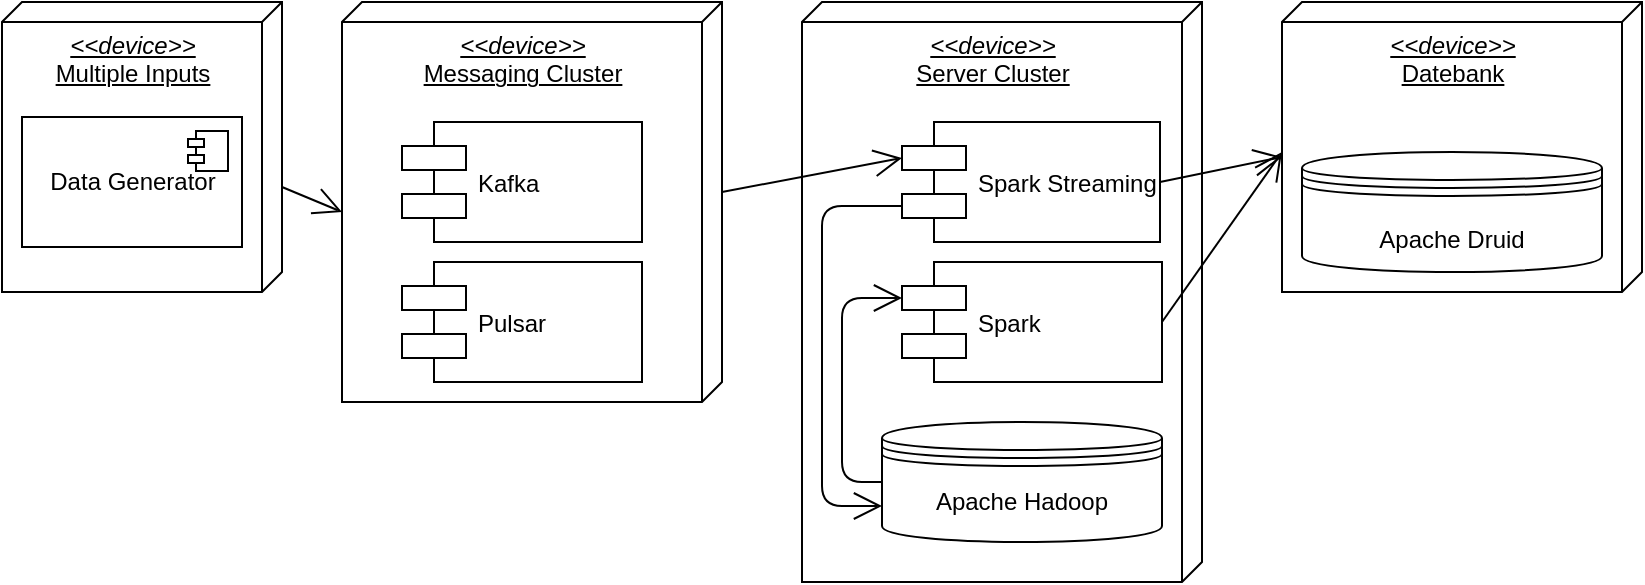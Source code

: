 <mxfile version="12.6.2" type="device"><diagram id="VnDNYjS9ag1pw-0KM1Bd" name="Page-1"><mxGraphModel dx="1102" dy="721" grid="1" gridSize="10" guides="1" tooltips="1" connect="1" arrows="1" fold="1" page="1" pageScale="1" pageWidth="827" pageHeight="1169" math="0" shadow="0"><root><mxCell id="0"/><mxCell id="1" parent="0"/><mxCell id="ZuJZ0XxcAVGB1lJ2ul3l-8" value="&lt;div align=&quot;center&quot;&gt;&lt;i&gt;&amp;lt;&amp;lt;device&amp;gt;&amp;gt;&lt;/i&gt;&lt;/div&gt;&lt;div align=&quot;center&quot;&gt;Messaging Cluster&lt;br&gt;&lt;/div&gt;" style="verticalAlign=top;align=center;spacingTop=8;spacingLeft=2;spacingRight=12;shape=cube;size=10;direction=south;fontStyle=4;html=1;" vertex="1" parent="1"><mxGeometry x="170" y="95" width="190" height="200" as="geometry"/></mxCell><mxCell id="ZuJZ0XxcAVGB1lJ2ul3l-9" value="Kafka" style="shape=component;align=left;spacingLeft=36;" vertex="1" parent="1"><mxGeometry x="200" y="155" width="120" height="60" as="geometry"/></mxCell><mxCell id="ZuJZ0XxcAVGB1lJ2ul3l-10" value="Pulsar" style="shape=component;align=left;spacingLeft=36;" vertex="1" parent="1"><mxGeometry x="200" y="225" width="120" height="60" as="geometry"/></mxCell><mxCell id="ZuJZ0XxcAVGB1lJ2ul3l-13" value="&lt;div align=&quot;center&quot;&gt;&lt;i&gt;&amp;lt;&amp;lt;device&amp;gt;&amp;gt;&lt;/i&gt;&lt;/div&gt;&lt;div align=&quot;center&quot;&gt;Server Cluster&lt;br&gt;&lt;/div&gt;" style="verticalAlign=top;align=center;spacingTop=8;spacingLeft=2;spacingRight=12;shape=cube;size=10;direction=south;fontStyle=4;html=1;" vertex="1" parent="1"><mxGeometry x="400" y="95" width="200" height="290" as="geometry"/></mxCell><mxCell id="ZuJZ0XxcAVGB1lJ2ul3l-15" value="Apache Hadoop" style="shape=datastore;whiteSpace=wrap;html=1;" vertex="1" parent="1"><mxGeometry x="440" y="305" width="140" height="60" as="geometry"/></mxCell><mxCell id="ZuJZ0XxcAVGB1lJ2ul3l-24" value="Spark" style="shape=component;align=left;spacingLeft=36;" vertex="1" parent="1"><mxGeometry x="450" y="225" width="130" height="60" as="geometry"/></mxCell><mxCell id="ZuJZ0XxcAVGB1lJ2ul3l-26" value="Spark Streaming" style="shape=component;align=left;spacingLeft=36;" vertex="1" parent="1"><mxGeometry x="450" y="155" width="129" height="60" as="geometry"/></mxCell><mxCell id="ZuJZ0XxcAVGB1lJ2ul3l-27" value="" style="endArrow=open;endFill=1;endSize=12;html=1;entryX=0;entryY=0.3;entryDx=0;entryDy=0;exitX=0;exitY=0;exitDx=95;exitDy=0;exitPerimeter=0;" edge="1" parent="1" source="ZuJZ0XxcAVGB1lJ2ul3l-8" target="ZuJZ0XxcAVGB1lJ2ul3l-26"><mxGeometry width="160" relative="1" as="geometry"><mxPoint x="310" y="170" as="sourcePoint"/><mxPoint x="280" y="390" as="targetPoint"/></mxGeometry></mxCell><mxCell id="ZuJZ0XxcAVGB1lJ2ul3l-28" value="" style="endArrow=open;endFill=1;endSize=12;html=1;exitX=0;exitY=0.7;exitDx=0;exitDy=0;entryX=0;entryY=0.7;entryDx=0;entryDy=0;" edge="1" parent="1" source="ZuJZ0XxcAVGB1lJ2ul3l-26" target="ZuJZ0XxcAVGB1lJ2ul3l-15"><mxGeometry width="160" relative="1" as="geometry"><mxPoint x="280" y="335" as="sourcePoint"/><mxPoint x="440" y="335" as="targetPoint"/><Array as="points"><mxPoint x="410" y="197"/><mxPoint x="410" y="347"/></Array></mxGeometry></mxCell><mxCell id="ZuJZ0XxcAVGB1lJ2ul3l-30" value="" style="endArrow=open;endFill=1;endSize=12;html=1;exitX=0;exitY=0.5;exitDx=0;exitDy=0;entryX=0;entryY=0.3;entryDx=0;entryDy=0;" edge="1" parent="1" source="ZuJZ0XxcAVGB1lJ2ul3l-15" target="ZuJZ0XxcAVGB1lJ2ul3l-24"><mxGeometry width="160" relative="1" as="geometry"><mxPoint x="120" y="410" as="sourcePoint"/><mxPoint x="280" y="410" as="targetPoint"/><Array as="points"><mxPoint x="420" y="335"/><mxPoint x="420" y="243"/></Array></mxGeometry></mxCell><mxCell id="ZuJZ0XxcAVGB1lJ2ul3l-31" value="&lt;div align=&quot;center&quot;&gt;&lt;i&gt;&amp;lt;&amp;lt;device&amp;gt;&amp;gt;&lt;/i&gt;&lt;/div&gt;&lt;div align=&quot;center&quot;&gt;Datebank&lt;br&gt;&lt;/div&gt;" style="verticalAlign=top;align=center;spacingTop=8;spacingLeft=2;spacingRight=12;shape=cube;size=10;direction=south;fontStyle=4;html=1;" vertex="1" parent="1"><mxGeometry x="640" y="95" width="180" height="145" as="geometry"/></mxCell><mxCell id="ZuJZ0XxcAVGB1lJ2ul3l-32" value="&lt;h1 class=&quot;postHeaderTitle&quot;&gt;&lt;font style=&quot;font-size: 12px&quot;&gt;&lt;span style=&quot;font-weight: normal&quot;&gt;Apache Druid&lt;/span&gt;&lt;/font&gt;&lt;/h1&gt;" style="shape=datastore;whiteSpace=wrap;html=1;" vertex="1" parent="1"><mxGeometry x="650" y="170" width="150" height="60" as="geometry"/></mxCell><mxCell id="ZuJZ0XxcAVGB1lJ2ul3l-33" value="" style="endArrow=open;endFill=1;endSize=12;html=1;exitX=1;exitY=0.5;exitDx=0;exitDy=0;entryX=0;entryY=0;entryDx=77.5;entryDy=180;entryPerimeter=0;" edge="1" parent="1" source="ZuJZ0XxcAVGB1lJ2ul3l-26" target="ZuJZ0XxcAVGB1lJ2ul3l-31"><mxGeometry width="160" relative="1" as="geometry"><mxPoint x="230" y="430" as="sourcePoint"/><mxPoint x="390" y="430" as="targetPoint"/></mxGeometry></mxCell><mxCell id="ZuJZ0XxcAVGB1lJ2ul3l-34" value="" style="endArrow=open;endFill=1;endSize=12;html=1;exitX=1;exitY=0.5;exitDx=0;exitDy=0;" edge="1" parent="1" source="ZuJZ0XxcAVGB1lJ2ul3l-24"><mxGeometry width="160" relative="1" as="geometry"><mxPoint x="210" y="520" as="sourcePoint"/><mxPoint x="640" y="170" as="targetPoint"/></mxGeometry></mxCell><mxCell id="ZuJZ0XxcAVGB1lJ2ul3l-35" value="&lt;div align=&quot;center&quot;&gt;&lt;i&gt;&amp;lt;&amp;lt;device&amp;gt;&amp;gt;&lt;/i&gt;&lt;/div&gt;&lt;div align=&quot;center&quot;&gt;Multiple Inputs&lt;br&gt;&lt;/div&gt;" style="verticalAlign=top;align=center;spacingTop=8;spacingLeft=2;spacingRight=12;shape=cube;size=10;direction=south;fontStyle=4;html=1;" vertex="1" parent="1"><mxGeometry y="95" width="140" height="145" as="geometry"/></mxCell><mxCell id="ZuJZ0XxcAVGB1lJ2ul3l-36" value="" style="endArrow=open;endFill=1;endSize=12;html=1;exitX=0;exitY=0;exitDx=92.5;exitDy=0;exitPerimeter=0;entryX=0;entryY=0;entryDx=105;entryDy=190;entryPerimeter=0;" edge="1" parent="1" source="ZuJZ0XxcAVGB1lJ2ul3l-35" target="ZuJZ0XxcAVGB1lJ2ul3l-8"><mxGeometry width="160" relative="1" as="geometry"><mxPoint x="10" y="410" as="sourcePoint"/><mxPoint x="170" y="410" as="targetPoint"/></mxGeometry></mxCell><mxCell id="ZuJZ0XxcAVGB1lJ2ul3l-37" value="&lt;div&gt;Data Generator&lt;/div&gt;" style="html=1;" vertex="1" parent="1"><mxGeometry x="10" y="152.5" width="110" height="65" as="geometry"/></mxCell><mxCell id="ZuJZ0XxcAVGB1lJ2ul3l-38" value="" style="shape=component;jettyWidth=8;jettyHeight=4;" vertex="1" parent="ZuJZ0XxcAVGB1lJ2ul3l-37"><mxGeometry x="1" width="20" height="20" relative="1" as="geometry"><mxPoint x="-27" y="7" as="offset"/></mxGeometry></mxCell></root></mxGraphModel></diagram></mxfile>